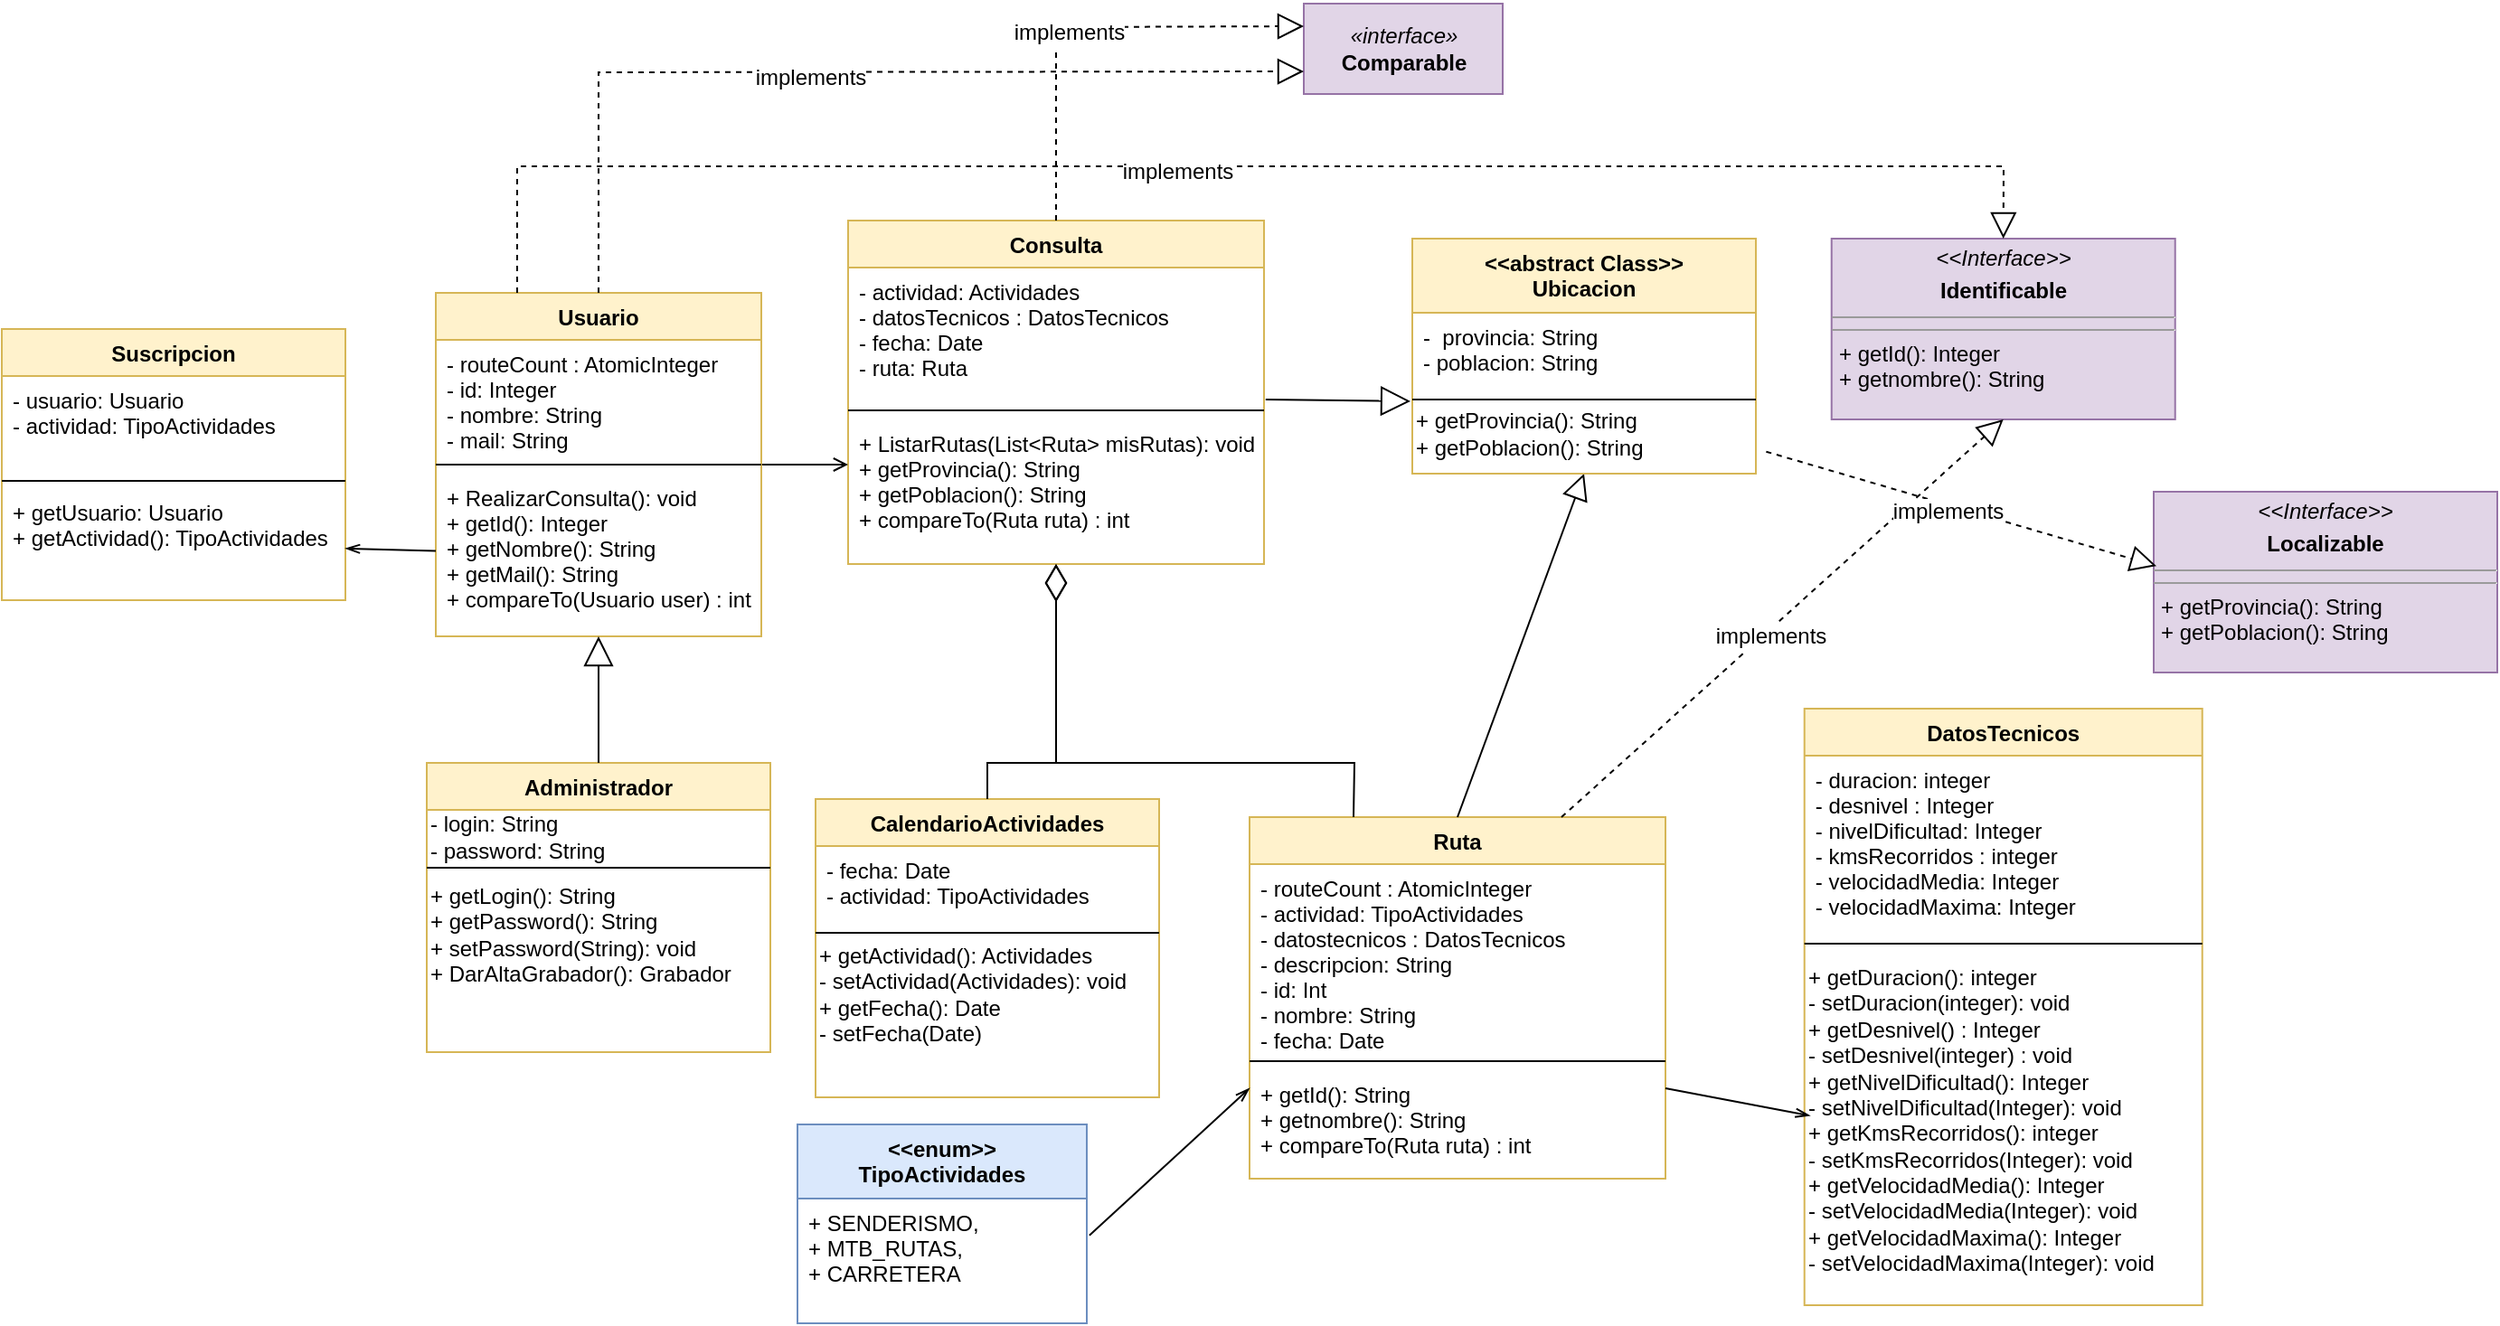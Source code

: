 <mxfile version="12.6.5" type="device"><diagram id="C5RBs43oDa-KdzZeNtuy" name="Page-1"><mxGraphModel dx="1422" dy="822" grid="1" gridSize="10" guides="1" tooltips="1" connect="1" arrows="1" fold="1" page="1" pageScale="1" pageWidth="827" pageHeight="1169" math="0" shadow="0"><root><mxCell id="WIyWlLk6GJQsqaUBKTNV-0"/><mxCell id="WIyWlLk6GJQsqaUBKTNV-1" parent="WIyWlLk6GJQsqaUBKTNV-0"/><mxCell id="zkfFHV4jXpPFQw0GAbJ--13" value="Administrador" style="swimlane;fontStyle=1;align=center;verticalAlign=top;childLayout=stackLayout;horizontal=1;startSize=26;horizontalStack=0;resizeParent=1;resizeLast=0;collapsible=1;marginBottom=0;rounded=0;shadow=0;strokeWidth=1;fillColor=#fff2cc;strokeColor=#d6b656;" parent="WIyWlLk6GJQsqaUBKTNV-1" vertex="1"><mxGeometry x="305" y="430" width="190" height="160" as="geometry"><mxRectangle x="340" y="380" width="170" height="26" as="alternateBounds"/></mxGeometry></mxCell><mxCell id="Cw3JjG5U_wmP3oY7J482-51" value="&lt;div&gt;- login: String&lt;/div&gt;&lt;div&gt;- password: String&lt;/div&gt;" style="text;html=1;align=left;verticalAlign=middle;resizable=0;points=[];autosize=1;" parent="zkfFHV4jXpPFQw0GAbJ--13" vertex="1"><mxGeometry y="26" width="190" height="30" as="geometry"/></mxCell><mxCell id="zkfFHV4jXpPFQw0GAbJ--15" value="" style="line;html=1;strokeWidth=1;align=left;verticalAlign=middle;spacingTop=-1;spacingLeft=3;spacingRight=3;rotatable=0;labelPosition=right;points=[];portConstraint=eastwest;" parent="zkfFHV4jXpPFQw0GAbJ--13" vertex="1"><mxGeometry y="56" width="190" height="4" as="geometry"/></mxCell><mxCell id="Cw3JjG5U_wmP3oY7J482-15" value="&lt;div&gt;&lt;div&gt;+ getLogin(): String&lt;/div&gt;&lt;div&gt;+ getPassword(): String&lt;br&gt;&lt;/div&gt;+ setPassword(String): void&lt;/div&gt;&lt;div&gt;+ DarAltaGrabador(): Grabador&lt;/div&gt;" style="text;html=1;" parent="zkfFHV4jXpPFQw0GAbJ--13" vertex="1"><mxGeometry y="60" width="190" height="90" as="geometry"/></mxCell><mxCell id="zkfFHV4jXpPFQw0GAbJ--17" value="Consulta" style="swimlane;fontStyle=1;align=center;verticalAlign=top;childLayout=stackLayout;horizontal=1;startSize=26;horizontalStack=0;resizeParent=1;resizeLast=0;collapsible=1;marginBottom=0;rounded=0;shadow=0;strokeWidth=1;fillColor=#fff2cc;strokeColor=#d6b656;" parent="WIyWlLk6GJQsqaUBKTNV-1" vertex="1"><mxGeometry x="538" y="130" width="230" height="190" as="geometry"><mxRectangle x="550" y="140" width="160" height="26" as="alternateBounds"/></mxGeometry></mxCell><mxCell id="CFQqxzy4D3-YDbi8cSx_-6" value="- actividad: Actividades&#10;- datosTecnicos : DatosTecnicos&#10;- fecha: Date&#10;- ruta: Ruta&#10;&#10;&#10;" style="text;strokeColor=none;fillColor=none;align=left;verticalAlign=top;spacingLeft=4;spacingRight=4;overflow=hidden;rotatable=0;points=[[0,0.5],[1,0.5]];portConstraint=eastwest;" parent="zkfFHV4jXpPFQw0GAbJ--17" vertex="1"><mxGeometry y="26" width="230" height="74" as="geometry"/></mxCell><mxCell id="zkfFHV4jXpPFQw0GAbJ--23" value="" style="line;html=1;strokeWidth=1;align=left;verticalAlign=middle;spacingTop=-1;spacingLeft=3;spacingRight=3;rotatable=0;labelPosition=right;points=[];portConstraint=eastwest;" parent="zkfFHV4jXpPFQw0GAbJ--17" vertex="1"><mxGeometry y="100" width="230" height="10" as="geometry"/></mxCell><mxCell id="CFQqxzy4D3-YDbi8cSx_-8" value="+ ListarRutas(List&lt;Ruta&gt; misRutas): void&#10;+ getProvincia(): String&#10;+ getPoblacion(): String&#10;+ compareTo(Ruta ruta) : int&#10;&#10;&#10;" style="text;strokeColor=none;fillColor=none;align=left;verticalAlign=top;spacingLeft=4;spacingRight=4;overflow=hidden;rotatable=0;points=[[0,0.5],[1,0.5]];portConstraint=eastwest;" parent="zkfFHV4jXpPFQw0GAbJ--17" vertex="1"><mxGeometry y="110" width="230" height="80" as="geometry"/></mxCell><mxCell id="zkfFHV4jXpPFQw0GAbJ--26" value="" style="endArrow=open;shadow=0;strokeWidth=1;strokeColor=#000000;rounded=0;endFill=1;edgeStyle=elbowEdgeStyle;elbow=vertical;exitX=1;exitY=0.5;exitDx=0;exitDy=0;" parent="WIyWlLk6GJQsqaUBKTNV-1" source="Cw3JjG5U_wmP3oY7J482-47" target="zkfFHV4jXpPFQw0GAbJ--17" edge="1"><mxGeometry x="0.5" y="41" relative="1" as="geometry"><mxPoint x="540" y="175" as="sourcePoint"/><mxPoint x="700" y="172" as="targetPoint"/><mxPoint x="-40" y="32" as="offset"/></mxGeometry></mxCell><mxCell id="WTypcnWzGdcOfvLIbKSB-121" value="&lt;&lt;enum&gt;&gt;&#10;TipoActividades&#10;" style="swimlane;fontStyle=1;align=center;verticalAlign=top;childLayout=stackLayout;horizontal=1;startSize=41;horizontalStack=0;resizeParent=1;resizeLast=0;collapsible=1;marginBottom=0;rounded=0;shadow=0;strokeWidth=1;fillColor=#dae8fc;strokeColor=#6c8ebf;" parent="WIyWlLk6GJQsqaUBKTNV-1" vertex="1"><mxGeometry x="510" y="630" width="160" height="110" as="geometry"><mxRectangle x="550" y="140" width="160" height="26" as="alternateBounds"/></mxGeometry></mxCell><mxCell id="Cw3JjG5U_wmP3oY7J482-20" value="+ SENDERISMO,&#10;+ MTB_RUTAS,&#10;+ CARRETERA&#10;" style="text;strokeColor=none;fillColor=none;align=left;verticalAlign=top;spacingLeft=4;spacingRight=4;overflow=hidden;rotatable=0;points=[[0,0.5],[1,0.5]];portConstraint=eastwest;" parent="WTypcnWzGdcOfvLIbKSB-121" vertex="1"><mxGeometry y="41" width="160" height="55" as="geometry"/></mxCell><mxCell id="WTypcnWzGdcOfvLIbKSB-122" value="" style="line;html=1;strokeWidth=1;align=left;verticalAlign=middle;spacingTop=-1;spacingLeft=3;spacingRight=3;rotatable=0;labelPosition=right;points=[];portConstraint=eastwest;" parent="WTypcnWzGdcOfvLIbKSB-121" vertex="1"><mxGeometry y="96" width="160" as="geometry"/></mxCell><mxCell id="WTypcnWzGdcOfvLIbKSB-125" value="CalendarioActividades" style="swimlane;fontStyle=1;align=center;verticalAlign=top;childLayout=stackLayout;horizontal=1;startSize=26;horizontalStack=0;resizeParent=1;resizeLast=0;collapsible=1;marginBottom=0;rounded=0;shadow=0;strokeWidth=1;fillColor=#fff2cc;strokeColor=#d6b656;" parent="WIyWlLk6GJQsqaUBKTNV-1" vertex="1"><mxGeometry x="520" y="450" width="190" height="165" as="geometry"><mxRectangle x="550" y="140" width="160" height="26" as="alternateBounds"/></mxGeometry></mxCell><mxCell id="Cw3JjG5U_wmP3oY7J482-19" value="- fecha: Date&#10;- actividad: TipoActividades&#10;" style="text;strokeColor=none;fillColor=none;align=left;verticalAlign=top;spacingLeft=4;spacingRight=4;overflow=hidden;rotatable=0;points=[[0,0.5],[1,0.5]];portConstraint=eastwest;" parent="WTypcnWzGdcOfvLIbKSB-125" vertex="1"><mxGeometry y="26" width="190" height="44" as="geometry"/></mxCell><mxCell id="WTypcnWzGdcOfvLIbKSB-126" value="" style="line;html=1;strokeWidth=1;align=left;verticalAlign=middle;spacingTop=-1;spacingLeft=3;spacingRight=3;rotatable=0;labelPosition=right;points=[];portConstraint=eastwest;" parent="WTypcnWzGdcOfvLIbKSB-125" vertex="1"><mxGeometry y="70" width="190" height="8" as="geometry"/></mxCell><mxCell id="Cw3JjG5U_wmP3oY7J482-71" value="+ getActividad(): Actividades&lt;br&gt;&lt;div&gt;- setActividad(Actividades): void&lt;/div&gt;&lt;div&gt;+ getFecha(): Date&lt;br&gt;- setFecha(Date)&lt;/div&gt;" style="text;html=1;align=left;verticalAlign=middle;resizable=0;points=[];autosize=1;" parent="WTypcnWzGdcOfvLIbKSB-125" vertex="1"><mxGeometry y="78" width="190" height="60" as="geometry"/></mxCell><mxCell id="WTypcnWzGdcOfvLIbKSB-146" value="" style="endArrow=diamondThin;html=1;strokeWidth=1;rounded=0;exitX=0.5;exitY=0;exitDx=0;exitDy=0;endFill=0;endSize=18;entryX=0.5;entryY=1;entryDx=0;entryDy=0;" parent="WIyWlLk6GJQsqaUBKTNV-1" source="WTypcnWzGdcOfvLIbKSB-125" target="zkfFHV4jXpPFQw0GAbJ--17" edge="1"><mxGeometry width="50" height="50" relative="1" as="geometry"><mxPoint x="940" y="415" as="sourcePoint"/><mxPoint x="830" y="370" as="targetPoint"/><Array as="points"><mxPoint x="615" y="430"/><mxPoint x="653" y="430"/></Array></mxGeometry></mxCell><mxCell id="Cw3JjG5U_wmP3oY7J482-45" value="&lt;p style=&quot;margin: 0px ; margin-top: 4px ; text-align: center&quot;&gt;&lt;i&gt;&amp;lt;&amp;lt;Interface&amp;gt;&amp;gt;&lt;/i&gt;&lt;/p&gt;&lt;p style=&quot;margin: 0px ; margin-top: 4px ; text-align: center&quot;&gt;&lt;b&gt;Localizable&lt;/b&gt;&lt;br&gt;&lt;b&gt;&lt;/b&gt;&lt;/p&gt;&lt;hr size=&quot;1&quot;&gt;&lt;hr size=&quot;1&quot;&gt;&lt;p style=&quot;margin: 0px ; margin-left: 4px&quot;&gt;+ getProvincia(): String&lt;br&gt;+ getPoblacion(): String&lt;/p&gt;" style="verticalAlign=top;align=left;overflow=fill;fontSize=12;fontFamily=Helvetica;html=1;fillColor=#e1d5e7;strokeColor=#9673a6;" parent="WIyWlLk6GJQsqaUBKTNV-1" vertex="1"><mxGeometry x="1260" y="280" width="190" height="100" as="geometry"/></mxCell><mxCell id="Cw3JjG5U_wmP3oY7J482-47" value="Usuario" style="swimlane;fontStyle=1;align=center;verticalAlign=top;childLayout=stackLayout;horizontal=1;startSize=26;horizontalStack=0;resizeParent=1;resizeParentMax=0;resizeLast=0;collapsible=1;marginBottom=0;fillColor=#fff2cc;strokeColor=#d6b656;" parent="WIyWlLk6GJQsqaUBKTNV-1" vertex="1"><mxGeometry x="310" y="170" width="180" height="190" as="geometry"/></mxCell><mxCell id="Cw3JjG5U_wmP3oY7J482-48" value="- routeCount : AtomicInteger&#10;- id: Integer&#10;- nombre: String&#10;- mail: String&#10;" style="text;strokeColor=none;fillColor=none;align=left;verticalAlign=top;spacingLeft=4;spacingRight=4;overflow=hidden;rotatable=0;points=[[0,0.5],[1,0.5]];portConstraint=eastwest;" parent="Cw3JjG5U_wmP3oY7J482-47" vertex="1"><mxGeometry y="26" width="180" height="64" as="geometry"/></mxCell><mxCell id="Cw3JjG5U_wmP3oY7J482-49" value="" style="line;strokeWidth=1;fillColor=none;align=left;verticalAlign=middle;spacingTop=-1;spacingLeft=3;spacingRight=3;rotatable=0;labelPosition=right;points=[];portConstraint=eastwest;" parent="Cw3JjG5U_wmP3oY7J482-47" vertex="1"><mxGeometry y="90" width="180" height="10" as="geometry"/></mxCell><mxCell id="Cw3JjG5U_wmP3oY7J482-50" value="+ RealizarConsulta(): void&#10;+ getId(): Integer&#10;+ getNombre(): String&#10;+ getMail(): String&#10;+ compareTo(Usuario user) : int&#10;&#10;" style="text;strokeColor=none;fillColor=none;align=left;verticalAlign=top;spacingLeft=4;spacingRight=4;overflow=hidden;rotatable=0;points=[[0,0.5],[1,0.5]];portConstraint=eastwest;" parent="Cw3JjG5U_wmP3oY7J482-47" vertex="1"><mxGeometry y="100" width="180" height="90" as="geometry"/></mxCell><mxCell id="Cw3JjG5U_wmP3oY7J482-54" value="DatosTecnicos" style="swimlane;fontStyle=1;align=center;verticalAlign=top;childLayout=stackLayout;horizontal=1;startSize=26;horizontalStack=0;resizeParent=1;resizeLast=0;collapsible=1;marginBottom=0;rounded=0;shadow=0;strokeWidth=1;fillColor=#fff2cc;strokeColor=#d6b656;" parent="WIyWlLk6GJQsqaUBKTNV-1" vertex="1"><mxGeometry x="1066.86" y="400" width="220" height="330" as="geometry"><mxRectangle x="550" y="140" width="160" height="26" as="alternateBounds"/></mxGeometry></mxCell><mxCell id="Cw3JjG5U_wmP3oY7J482-55" value="- duracion: integer&#10;- desnivel : Integer&#10;- nivelDificultad: Integer&#10;- kmsRecorridos : integer&#10;- velocidadMedia: Integer&#10;- velocidadMaxima: Integer" style="text;strokeColor=none;fillColor=none;align=left;verticalAlign=top;spacingLeft=4;spacingRight=4;overflow=hidden;rotatable=0;points=[[0,0.5],[1,0.5]];portConstraint=eastwest;" parent="Cw3JjG5U_wmP3oY7J482-54" vertex="1"><mxGeometry y="26" width="220" height="94" as="geometry"/></mxCell><mxCell id="Cw3JjG5U_wmP3oY7J482-56" value="" style="line;html=1;strokeWidth=1;align=left;verticalAlign=middle;spacingTop=-1;spacingLeft=3;spacingRight=3;rotatable=0;labelPosition=right;points=[];portConstraint=eastwest;" parent="Cw3JjG5U_wmP3oY7J482-54" vertex="1"><mxGeometry y="120" width="220" height="20" as="geometry"/></mxCell><mxCell id="Cw3JjG5U_wmP3oY7J482-68" value="&lt;div&gt;+ getDuracion(): integer&lt;br&gt;&lt;/div&gt;&lt;div&gt;- setDuracion(integer): void&lt;/div&gt;&lt;div&gt;+ getDesnivel() : Integer&lt;/div&gt;&lt;div&gt;- setDesnivel(integer) : void&lt;/div&gt;&lt;div&gt;+ getNivelDificultad(): Integer&lt;/div&gt;&lt;div&gt;- setNivelDificultad(Integer): void&lt;br&gt;&lt;/div&gt;&lt;div&gt;+ getKmsRecorridos(): integer&lt;/div&gt;&lt;div&gt;- setKmsRecorridos(Integer): void&lt;/div&gt;&lt;div&gt;+ getVelocidadMedia(): Integer&lt;/div&gt;&lt;div&gt;- setVelocidadMedia(Integer): void&lt;/div&gt;+ getVelocidadMaxima(): Integer&lt;div&gt;- setVelocidadMaxima(Integer): void&lt;/div&gt;&lt;div&gt;&lt;br&gt;&lt;/div&gt;" style="text;html=1;align=left;verticalAlign=middle;resizable=0;points=[];autosize=1;" parent="Cw3JjG5U_wmP3oY7J482-54" vertex="1"><mxGeometry y="140" width="220" height="190" as="geometry"/></mxCell><mxCell id="Cw3JjG5U_wmP3oY7J482-57" value="Ruta" style="swimlane;fontStyle=1;align=center;verticalAlign=top;childLayout=stackLayout;horizontal=1;startSize=26;horizontalStack=0;resizeParent=1;resizeLast=0;collapsible=1;marginBottom=0;rounded=0;shadow=0;strokeWidth=1;fillColor=#fff2cc;strokeColor=#d6b656;" parent="WIyWlLk6GJQsqaUBKTNV-1" vertex="1"><mxGeometry x="760" y="460" width="230" height="200" as="geometry"><mxRectangle x="550" y="140" width="160" height="26" as="alternateBounds"/></mxGeometry></mxCell><mxCell id="Cw3JjG5U_wmP3oY7J482-58" value="- routeCount : AtomicInteger&#10;- actividad: TipoActividades&#10;- datostecnicos : DatosTecnicos&#10;- descripcion: String&#10;- id: Int&#10;- nombre: String&#10;- fecha: Date" style="text;strokeColor=none;fillColor=none;align=left;verticalAlign=top;spacingLeft=4;spacingRight=4;overflow=hidden;rotatable=0;points=[[0,0.5],[1,0.5]];portConstraint=eastwest;" parent="Cw3JjG5U_wmP3oY7J482-57" vertex="1"><mxGeometry y="26" width="230" height="104" as="geometry"/></mxCell><mxCell id="Cw3JjG5U_wmP3oY7J482-59" value="" style="line;html=1;strokeWidth=1;align=left;verticalAlign=middle;spacingTop=-1;spacingLeft=3;spacingRight=3;rotatable=0;labelPosition=right;points=[];portConstraint=eastwest;" parent="Cw3JjG5U_wmP3oY7J482-57" vertex="1"><mxGeometry y="130" width="230" height="10" as="geometry"/></mxCell><mxCell id="Cw3JjG5U_wmP3oY7J482-70" value="+ getId(): String&#10;+ getnombre(): String&#10;+ compareTo(Ruta ruta) : int&#10;&#10;" style="text;strokeColor=none;fillColor=none;align=left;verticalAlign=top;spacingLeft=4;spacingRight=4;overflow=hidden;rotatable=0;points=[[0,0.5],[1,0.5]];portConstraint=eastwest;" parent="Cw3JjG5U_wmP3oY7J482-57" vertex="1"><mxGeometry y="140" width="230" height="60" as="geometry"/></mxCell><mxCell id="Cw3JjG5U_wmP3oY7J482-62" value="&lt;i&gt;«interface»&lt;/i&gt;&lt;br&gt;&lt;div&gt;&lt;b&gt;Comparable&lt;/b&gt;&lt;/div&gt;" style="html=1;align=center;fillColor=#e1d5e7;strokeColor=#9673a6;" parent="WIyWlLk6GJQsqaUBKTNV-1" vertex="1"><mxGeometry x="790" y="10" width="110" height="50" as="geometry"/></mxCell><mxCell id="Cw3JjG5U_wmP3oY7J482-69" value="&lt;p style=&quot;margin: 0px ; margin-top: 4px ; text-align: center&quot;&gt;&lt;i&gt;&amp;lt;&amp;lt;Interface&amp;gt;&amp;gt;&lt;/i&gt;&lt;/p&gt;&lt;p style=&quot;margin: 0px ; margin-top: 4px ; text-align: center&quot;&gt;&lt;b&gt;Identificable&lt;/b&gt;&lt;br&gt;&lt;b&gt;&lt;/b&gt;&lt;/p&gt;&lt;hr size=&quot;1&quot;&gt;&lt;hr size=&quot;1&quot;&gt;&lt;p style=&quot;margin: 0px ; margin-left: 4px&quot;&gt;+ getId(): Integer&lt;br&gt;+ getnombre(): String&lt;/p&gt;" style="verticalAlign=top;align=left;overflow=fill;fontSize=12;fontFamily=Helvetica;html=1;fillColor=#e1d5e7;strokeColor=#9673a6;" parent="WIyWlLk6GJQsqaUBKTNV-1" vertex="1"><mxGeometry x="1081.86" y="140" width="190" height="100" as="geometry"/></mxCell><mxCell id="Cw3JjG5U_wmP3oY7J482-74" value="" style="endArrow=block;dashed=1;html=1;exitX=0.25;exitY=0;exitDx=0;exitDy=0;endFill=0;endSize=12;rounded=0;entryX=0.5;entryY=0;entryDx=0;entryDy=0;" parent="WIyWlLk6GJQsqaUBKTNV-1" source="Cw3JjG5U_wmP3oY7J482-47" target="Cw3JjG5U_wmP3oY7J482-69" edge="1"><mxGeometry width="50" height="50" relative="1" as="geometry"><mxPoint x="480" y="120" as="sourcePoint"/><mxPoint x="530" y="70" as="targetPoint"/><Array as="points"><mxPoint x="355" y="100"/><mxPoint x="1177" y="100"/></Array></mxGeometry></mxCell><mxCell id="Cw3JjG5U_wmP3oY7J482-75" value="implements" style="text;html=1;align=center;verticalAlign=middle;resizable=0;points=[];labelBackgroundColor=#ffffff;" parent="Cw3JjG5U_wmP3oY7J482-74" vertex="1" connectable="0"><mxGeometry x="-0.068" y="-3" relative="1" as="geometry"><mxPoint as="offset"/></mxGeometry></mxCell><mxCell id="Cw3JjG5U_wmP3oY7J482-76" value="" style="endArrow=block;html=1;endFill=0;endSize=12;rounded=0;exitX=0.5;exitY=0;exitDx=0;exitDy=0;entryX=0.5;entryY=1;entryDx=0;entryDy=0;" parent="WIyWlLk6GJQsqaUBKTNV-1" source="Cw3JjG5U_wmP3oY7J482-57" target="W8C6zQba5px2o50LHkVa-0" edge="1"><mxGeometry width="50" height="50" relative="1" as="geometry"><mxPoint x="1120" y="370" as="sourcePoint"/><mxPoint x="880" y="430" as="targetPoint"/><Array as="points"/></mxGeometry></mxCell><mxCell id="Cw3JjG5U_wmP3oY7J482-78" value="" style="endArrow=block;dashed=1;html=1;endFill=0;endSize=12;rounded=0;exitX=0.75;exitY=0;exitDx=0;exitDy=0;entryX=0.5;entryY=1;entryDx=0;entryDy=0;" parent="WIyWlLk6GJQsqaUBKTNV-1" source="Cw3JjG5U_wmP3oY7J482-57" target="Cw3JjG5U_wmP3oY7J482-69" edge="1"><mxGeometry width="50" height="50" relative="1" as="geometry"><mxPoint x="1130" y="390" as="sourcePoint"/><mxPoint x="1170" y="320" as="targetPoint"/><Array as="points"/></mxGeometry></mxCell><mxCell id="Cw3JjG5U_wmP3oY7J482-79" value="implements" style="text;html=1;align=center;verticalAlign=middle;resizable=0;points=[];labelBackgroundColor=#ffffff;" parent="Cw3JjG5U_wmP3oY7J482-78" vertex="1" connectable="0"><mxGeometry x="-0.068" y="-3" relative="1" as="geometry"><mxPoint as="offset"/></mxGeometry></mxCell><mxCell id="Cw3JjG5U_wmP3oY7J482-81" value="" style="endArrow=block;dashed=1;html=1;endFill=0;endSize=12;rounded=0;entryX=0.008;entryY=0.411;entryDx=0;entryDy=0;entryPerimeter=0;exitX=1.03;exitY=0.828;exitDx=0;exitDy=0;exitPerimeter=0;" parent="WIyWlLk6GJQsqaUBKTNV-1" source="W8C6zQba5px2o50LHkVa-3" target="Cw3JjG5U_wmP3oY7J482-45" edge="1"><mxGeometry width="50" height="50" relative="1" as="geometry"><mxPoint x="1020" y="273" as="sourcePoint"/><mxPoint x="1060" y="315" as="targetPoint"/><Array as="points"/></mxGeometry></mxCell><mxCell id="Cw3JjG5U_wmP3oY7J482-82" value="implements" style="text;html=1;align=center;verticalAlign=middle;resizable=0;points=[];labelBackgroundColor=#ffffff;" parent="Cw3JjG5U_wmP3oY7J482-81" vertex="1" connectable="0"><mxGeometry x="-0.068" y="-3" relative="1" as="geometry"><mxPoint as="offset"/></mxGeometry></mxCell><mxCell id="W8C6zQba5px2o50LHkVa-0" value="&lt;&lt;abstract Class&gt;&gt;&#10;Ubicacion" style="swimlane;fontStyle=1;align=center;verticalAlign=top;childLayout=stackLayout;horizontal=1;startSize=41;horizontalStack=0;resizeParent=1;resizeLast=0;collapsible=1;marginBottom=0;rounded=0;shadow=0;strokeWidth=1;fillColor=#fff2cc;strokeColor=#d6b656;" parent="WIyWlLk6GJQsqaUBKTNV-1" vertex="1"><mxGeometry x="850" y="140" width="190" height="130" as="geometry"><mxRectangle x="600" y="140" width="160" height="26" as="alternateBounds"/></mxGeometry></mxCell><mxCell id="W8C6zQba5px2o50LHkVa-1" value="-  provincia: String&#10;- poblacion: String" style="text;strokeColor=none;fillColor=none;align=left;verticalAlign=top;spacingLeft=4;spacingRight=4;overflow=hidden;rotatable=0;points=[[0,0.5],[1,0.5]];portConstraint=eastwest;" parent="W8C6zQba5px2o50LHkVa-0" vertex="1"><mxGeometry y="41" width="190" height="44" as="geometry"/></mxCell><mxCell id="W8C6zQba5px2o50LHkVa-2" value="" style="line;html=1;strokeWidth=1;align=left;verticalAlign=middle;spacingTop=-1;spacingLeft=3;spacingRight=3;rotatable=0;labelPosition=right;points=[];portConstraint=eastwest;" parent="W8C6zQba5px2o50LHkVa-0" vertex="1"><mxGeometry y="85" width="190" height="8" as="geometry"/></mxCell><mxCell id="W8C6zQba5px2o50LHkVa-3" value="+ getProvincia(): String&lt;br&gt;&lt;div&gt;&lt;span&gt;+ getPoblacion(): String&lt;/span&gt;&lt;/div&gt;" style="text;html=1;align=left;verticalAlign=middle;resizable=0;points=[];autosize=1;" parent="W8C6zQba5px2o50LHkVa-0" vertex="1"><mxGeometry y="93" width="190" height="30" as="geometry"/></mxCell><mxCell id="W8C6zQba5px2o50LHkVa-4" value="" style="endArrow=block;dashed=1;html=1;exitX=0.5;exitY=0;exitDx=0;exitDy=0;endFill=0;endSize=12;rounded=0;entryX=0;entryY=0.25;entryDx=0;entryDy=0;" parent="WIyWlLk6GJQsqaUBKTNV-1" source="zkfFHV4jXpPFQw0GAbJ--17" target="Cw3JjG5U_wmP3oY7J482-62" edge="1"><mxGeometry width="50" height="50" relative="1" as="geometry"><mxPoint x="430" y="120" as="sourcePoint"/><mxPoint x="1204.818" y="140" as="targetPoint"/><Array as="points"><mxPoint x="653" y="23"/></Array></mxGeometry></mxCell><mxCell id="W8C6zQba5px2o50LHkVa-5" value="implements" style="text;html=1;align=center;verticalAlign=middle;resizable=0;points=[];labelBackgroundColor=#ffffff;" parent="W8C6zQba5px2o50LHkVa-4" vertex="1" connectable="0"><mxGeometry x="-0.068" y="-3" relative="1" as="geometry"><mxPoint as="offset"/></mxGeometry></mxCell><mxCell id="pwr1sWgJ8snZKUlkWD0o-2" value="" style="endArrow=diamondThin;html=1;strokeWidth=1;rounded=0;exitX=0.25;exitY=0;exitDx=0;exitDy=0;endFill=0;endSize=18;entryX=0.5;entryY=1;entryDx=0;entryDy=0;" parent="WIyWlLk6GJQsqaUBKTNV-1" source="Cw3JjG5U_wmP3oY7J482-57" target="zkfFHV4jXpPFQw0GAbJ--17" edge="1"><mxGeometry width="50" height="50" relative="1" as="geometry"><mxPoint x="625.0" y="460" as="sourcePoint"/><mxPoint x="790" y="410" as="targetPoint"/><Array as="points"><mxPoint x="818" y="430"/><mxPoint x="653" y="430"/></Array></mxGeometry></mxCell><mxCell id="pwr1sWgJ8snZKUlkWD0o-6" value="" style="endArrow=block;html=1;exitX=1.004;exitY=0.986;exitDx=0;exitDy=0;endFill=0;endSize=14;exitPerimeter=0;entryX=-0.005;entryY=0.625;entryDx=0;entryDy=0;entryPerimeter=0;" parent="WIyWlLk6GJQsqaUBKTNV-1" source="CFQqxzy4D3-YDbi8cSx_-6" target="W8C6zQba5px2o50LHkVa-2" edge="1"><mxGeometry width="50" height="50" relative="1" as="geometry"><mxPoint x="790" y="230" as="sourcePoint"/><mxPoint x="795" y="120" as="targetPoint"/></mxGeometry></mxCell><mxCell id="G-ddrnRh2xOkcftObrjL-0" value="Suscripcion" style="swimlane;fontStyle=1;align=center;verticalAlign=top;childLayout=stackLayout;horizontal=1;startSize=26;horizontalStack=0;resizeParent=1;resizeParentMax=0;resizeLast=0;collapsible=1;marginBottom=0;fillColor=#fff2cc;strokeColor=#d6b656;" parent="WIyWlLk6GJQsqaUBKTNV-1" vertex="1"><mxGeometry x="70" y="190" width="190" height="150" as="geometry"/></mxCell><mxCell id="G-ddrnRh2xOkcftObrjL-1" value="- usuario: Usuario&#10;- actividad: TipoActividades&#10;" style="text;strokeColor=none;fillColor=none;align=left;verticalAlign=top;spacingLeft=4;spacingRight=4;overflow=hidden;rotatable=0;points=[[0,0.5],[1,0.5]];portConstraint=eastwest;" parent="G-ddrnRh2xOkcftObrjL-0" vertex="1"><mxGeometry y="26" width="190" height="54" as="geometry"/></mxCell><mxCell id="G-ddrnRh2xOkcftObrjL-2" value="" style="line;strokeWidth=1;fillColor=none;align=left;verticalAlign=middle;spacingTop=-1;spacingLeft=3;spacingRight=3;rotatable=0;labelPosition=right;points=[];portConstraint=eastwest;" parent="G-ddrnRh2xOkcftObrjL-0" vertex="1"><mxGeometry y="80" width="190" height="8" as="geometry"/></mxCell><mxCell id="G-ddrnRh2xOkcftObrjL-3" value="+ getUsuario: Usuario&#10;+ getActividad(): TipoActividades&#10;" style="text;strokeColor=none;fillColor=none;align=left;verticalAlign=top;spacingLeft=4;spacingRight=4;overflow=hidden;rotatable=0;points=[[0,0.5],[1,0.5]];portConstraint=eastwest;" parent="G-ddrnRh2xOkcftObrjL-0" vertex="1"><mxGeometry y="88" width="190" height="62" as="geometry"/></mxCell><mxCell id="G-ddrnRh2xOkcftObrjL-8" value="" style="endArrow=openThin;html=1;endFill=0;exitX=1.009;exitY=0.371;exitDx=0;exitDy=0;exitPerimeter=0;entryX=0;entryY=0.75;entryDx=0;entryDy=0;" parent="WIyWlLk6GJQsqaUBKTNV-1" source="Cw3JjG5U_wmP3oY7J482-20" target="Cw3JjG5U_wmP3oY7J482-57" edge="1"><mxGeometry width="50" height="50" relative="1" as="geometry"><mxPoint x="690" y="670" as="sourcePoint"/><mxPoint x="740" y="620" as="targetPoint"/></mxGeometry></mxCell><mxCell id="G-ddrnRh2xOkcftObrjL-9" value="" style="endArrow=openThin;html=1;endFill=0;" parent="WIyWlLk6GJQsqaUBKTNV-1" source="Cw3JjG5U_wmP3oY7J482-50" target="G-ddrnRh2xOkcftObrjL-3" edge="1"><mxGeometry width="50" height="50" relative="1" as="geometry"><mxPoint x="161.21" y="322.045" as="sourcePoint"/><mxPoint x="250.0" y="310.0" as="targetPoint"/></mxGeometry></mxCell><mxCell id="G-ddrnRh2xOkcftObrjL-11" value="" style="endArrow=openThin;html=1;endFill=0;entryX=0.014;entryY=0.448;entryDx=0;entryDy=0;entryPerimeter=0;exitX=1;exitY=0.75;exitDx=0;exitDy=0;" parent="WIyWlLk6GJQsqaUBKTNV-1" source="Cw3JjG5U_wmP3oY7J482-57" target="Cw3JjG5U_wmP3oY7J482-68" edge="1"><mxGeometry width="50" height="50" relative="1" as="geometry"><mxPoint x="1000" y="625" as="sourcePoint"/><mxPoint x="1078.79" y="615.0" as="targetPoint"/></mxGeometry></mxCell><mxCell id="pwr1sWgJ8snZKUlkWD0o-0" value="" style="endArrow=block;html=1;exitX=0.5;exitY=0;exitDx=0;exitDy=0;endFill=0;endSize=14;entryX=0.5;entryY=1;entryDx=0;entryDy=0;entryPerimeter=0;" parent="WIyWlLk6GJQsqaUBKTNV-1" source="zkfFHV4jXpPFQw0GAbJ--13" edge="1" target="Cw3JjG5U_wmP3oY7J482-50"><mxGeometry width="50" height="50" relative="1" as="geometry"><mxPoint x="350" y="410" as="sourcePoint"/><mxPoint x="400" y="360" as="targetPoint"/></mxGeometry></mxCell><mxCell id="H_mBJqwWC0kFUdsJNope-1" value="" style="endArrow=block;dashed=1;html=1;exitX=0.5;exitY=0;exitDx=0;exitDy=0;endFill=0;endSize=12;rounded=0;entryX=0;entryY=0.75;entryDx=0;entryDy=0;" edge="1" parent="WIyWlLk6GJQsqaUBKTNV-1" source="Cw3JjG5U_wmP3oY7J482-47" target="Cw3JjG5U_wmP3oY7J482-62"><mxGeometry width="50" height="50" relative="1" as="geometry"><mxPoint x="365" y="180" as="sourcePoint"/><mxPoint x="1186.86" y="150" as="targetPoint"/><Array as="points"><mxPoint x="400" y="48"/></Array></mxGeometry></mxCell><mxCell id="H_mBJqwWC0kFUdsJNope-2" value="implements" style="text;html=1;align=center;verticalAlign=middle;resizable=0;points=[];labelBackgroundColor=#ffffff;" vertex="1" connectable="0" parent="H_mBJqwWC0kFUdsJNope-1"><mxGeometry x="-0.068" y="-3" relative="1" as="geometry"><mxPoint as="offset"/></mxGeometry></mxCell></root></mxGraphModel></diagram></mxfile>